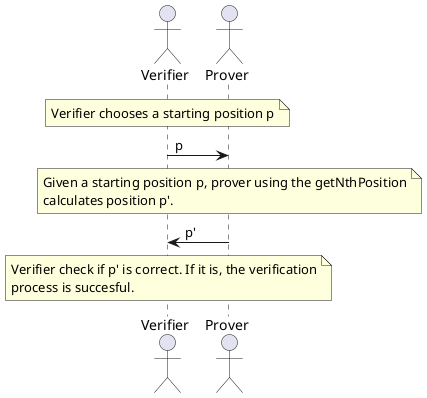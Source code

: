 @startuml KOKOS
actor       Verifier    as V order 10
actor       Prover      as P order 30

note over V
Verifier chooses a starting position p
end note

V -> P : p

note over P
Given a starting position p, prover using the getNthPosition
calculates position p'.
end note

P -> V : p'

note over V
Verifier check if p' is correct. If it is, the verification
process is succesful.
end note
@endumla